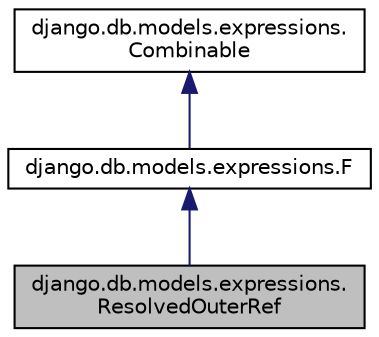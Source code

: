 digraph "django.db.models.expressions.ResolvedOuterRef"
{
 // LATEX_PDF_SIZE
  edge [fontname="Helvetica",fontsize="10",labelfontname="Helvetica",labelfontsize="10"];
  node [fontname="Helvetica",fontsize="10",shape=record];
  Node1 [label="django.db.models.expressions.\lResolvedOuterRef",height=0.2,width=0.4,color="black", fillcolor="grey75", style="filled", fontcolor="black",tooltip=" "];
  Node2 -> Node1 [dir="back",color="midnightblue",fontsize="10",style="solid",fontname="Helvetica"];
  Node2 [label="django.db.models.expressions.F",height=0.2,width=0.4,color="black", fillcolor="white", style="filled",URL="$de/d2d/classdjango_1_1db_1_1models_1_1expressions_1_1_f.html",tooltip=" "];
  Node3 -> Node2 [dir="back",color="midnightblue",fontsize="10",style="solid",fontname="Helvetica"];
  Node3 [label="django.db.models.expressions.\lCombinable",height=0.2,width=0.4,color="black", fillcolor="white", style="filled",URL="$d6/d99/classdjango_1_1db_1_1models_1_1expressions_1_1_combinable.html",tooltip=" "];
}

